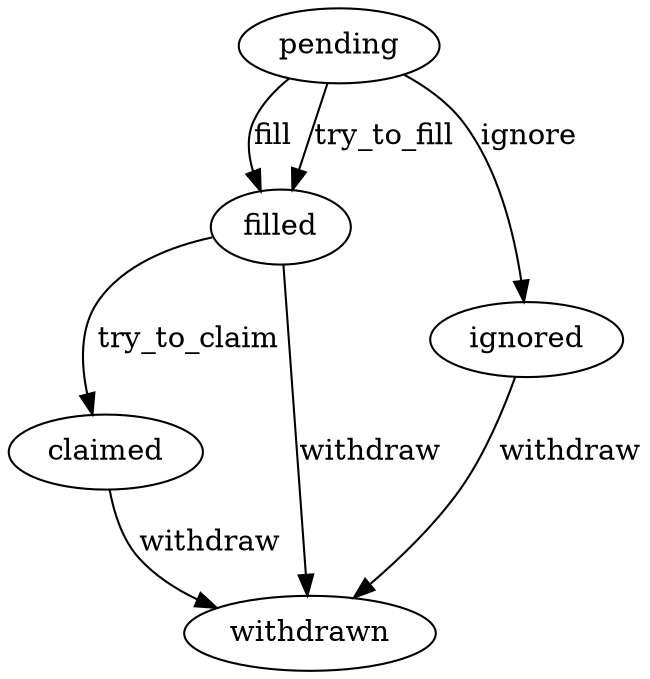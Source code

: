 digraph request_state_machine {
    node [] pending, filled, claimed, withdrawn, ignored;

    pending -> filled [label = fill];
    pending -> filled [label = try_to_fill];
    pending -> ignored [label = ignore];
    filled -> claimed [label = try_to_claim];
    claimed -> withdrawn [label = withdraw];
    filled -> withdrawn [label = withdraw];
    ignored -> withdrawn [label = withdraw];
}
